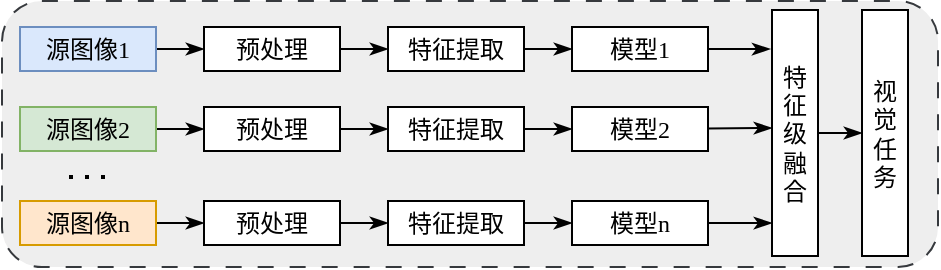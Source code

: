 <mxfile version="26.2.12">
  <diagram name="第 1 页" id="hPecYxOVQj3KBTBvCiyc">
    <mxGraphModel dx="775" dy="378" grid="1" gridSize="10" guides="1" tooltips="1" connect="1" arrows="1" fold="1" page="1" pageScale="1" pageWidth="827" pageHeight="1169" math="0" shadow="0">
      <root>
        <mxCell id="0" />
        <mxCell id="1" parent="0" />
        <mxCell id="nr7OXR1caOk3XzNmi61B-1" value="" style="rounded=1;whiteSpace=wrap;html=1;fontFamily=Helvetica;fontSize=11;labelBackgroundColor=default;fillColor=#eeeeee;strokeColor=#36393d;dashed=1;dashPattern=8 8;" vertex="1" parent="1">
          <mxGeometry x="160" y="184.5" width="468" height="133" as="geometry" />
        </mxCell>
        <mxCell id="nr7OXR1caOk3XzNmi61B-2" style="rounded=0;orthogonalLoop=1;jettySize=auto;html=1;entryX=0;entryY=0.5;entryDx=0;entryDy=0;endArrow=classicThin;endFill=1;" edge="1" parent="1" source="nr7OXR1caOk3XzNmi61B-3" target="nr7OXR1caOk3XzNmi61B-9">
          <mxGeometry relative="1" as="geometry" />
        </mxCell>
        <mxCell id="nr7OXR1caOk3XzNmi61B-3" value="源图像&lt;font face=&quot;Times New Roman&quot;&gt;1&lt;/font&gt;" style="rounded=0;whiteSpace=wrap;html=1;fontFamily=宋体;fontSource=https%3A%2F%2Ffonts.googleapis.com%2Fcss%3Ffamily%3D%25E5%25AE%258B%25E4%25BD%2593;fillColor=#dae8fc;strokeColor=#6c8ebf;" vertex="1" parent="1">
          <mxGeometry x="169" y="197.5" width="68" height="22" as="geometry" />
        </mxCell>
        <mxCell id="nr7OXR1caOk3XzNmi61B-4" style="edgeStyle=none;shape=connector;rounded=0;orthogonalLoop=1;jettySize=auto;html=1;entryX=0;entryY=0.5;entryDx=0;entryDy=0;strokeColor=default;align=center;verticalAlign=middle;fontFamily=Helvetica;fontSize=11;fontColor=default;labelBackgroundColor=default;endArrow=classicThin;endFill=1;" edge="1" parent="1" source="nr7OXR1caOk3XzNmi61B-5" target="nr7OXR1caOk3XzNmi61B-11">
          <mxGeometry relative="1" as="geometry" />
        </mxCell>
        <mxCell id="nr7OXR1caOk3XzNmi61B-5" value="源图像&lt;font face=&quot;Times New Roman&quot;&gt;2&lt;/font&gt;" style="rounded=0;whiteSpace=wrap;html=1;fontFamily=宋体;fontSource=https%3A%2F%2Ffonts.googleapis.com%2Fcss%3Ffamily%3D%25E5%25AE%258B%25E4%25BD%2593;fillColor=#d5e8d4;strokeColor=#82b366;" vertex="1" parent="1">
          <mxGeometry x="169" y="237.5" width="68" height="22" as="geometry" />
        </mxCell>
        <mxCell id="nr7OXR1caOk3XzNmi61B-6" style="edgeStyle=none;shape=connector;rounded=0;orthogonalLoop=1;jettySize=auto;html=1;entryX=0;entryY=0.5;entryDx=0;entryDy=0;strokeColor=default;align=center;verticalAlign=middle;fontFamily=Helvetica;fontSize=11;fontColor=default;labelBackgroundColor=default;endArrow=classicThin;endFill=1;" edge="1" parent="1" source="nr7OXR1caOk3XzNmi61B-7" target="nr7OXR1caOk3XzNmi61B-13">
          <mxGeometry relative="1" as="geometry" />
        </mxCell>
        <mxCell id="nr7OXR1caOk3XzNmi61B-7" value="源图像&lt;font face=&quot;Times New Roman&quot;&gt;n&lt;/font&gt;" style="rounded=0;whiteSpace=wrap;html=1;fontFamily=宋体;fontSource=https%3A%2F%2Ffonts.googleapis.com%2Fcss%3Ffamily%3D%25E5%25AE%258B%25E4%25BD%2593;fillColor=#ffe6cc;strokeColor=#d79b00;" vertex="1" parent="1">
          <mxGeometry x="169" y="284.5" width="68" height="22" as="geometry" />
        </mxCell>
        <mxCell id="nr7OXR1caOk3XzNmi61B-8" style="edgeStyle=none;shape=connector;rounded=0;orthogonalLoop=1;jettySize=auto;html=1;entryX=0;entryY=0.5;entryDx=0;entryDy=0;strokeColor=default;align=center;verticalAlign=middle;fontFamily=Helvetica;fontSize=11;fontColor=default;labelBackgroundColor=default;endArrow=classicThin;endFill=1;" edge="1" parent="1" source="nr7OXR1caOk3XzNmi61B-9" target="nr7OXR1caOk3XzNmi61B-18">
          <mxGeometry relative="1" as="geometry" />
        </mxCell>
        <mxCell id="nr7OXR1caOk3XzNmi61B-9" value="预处理" style="rounded=0;whiteSpace=wrap;html=1;fontFamily=宋体;fontSource=https%3A%2F%2Ffonts.googleapis.com%2Fcss%3Ffamily%3D%25E5%25AE%258B%25E4%25BD%2593;" vertex="1" parent="1">
          <mxGeometry x="261" y="197.5" width="68" height="22" as="geometry" />
        </mxCell>
        <mxCell id="nr7OXR1caOk3XzNmi61B-10" style="edgeStyle=none;shape=connector;rounded=0;orthogonalLoop=1;jettySize=auto;html=1;entryX=0;entryY=0.5;entryDx=0;entryDy=0;strokeColor=default;align=center;verticalAlign=middle;fontFamily=Helvetica;fontSize=11;fontColor=default;labelBackgroundColor=default;endArrow=classicThin;endFill=1;" edge="1" parent="1" source="nr7OXR1caOk3XzNmi61B-11" target="nr7OXR1caOk3XzNmi61B-19">
          <mxGeometry relative="1" as="geometry" />
        </mxCell>
        <mxCell id="nr7OXR1caOk3XzNmi61B-11" value="预处理" style="rounded=0;whiteSpace=wrap;html=1;fontFamily=宋体;fontSource=https%3A%2F%2Ffonts.googleapis.com%2Fcss%3Ffamily%3D%25E5%25AE%258B%25E4%25BD%2593;" vertex="1" parent="1">
          <mxGeometry x="261" y="237.5" width="68" height="22" as="geometry" />
        </mxCell>
        <mxCell id="nr7OXR1caOk3XzNmi61B-12" style="edgeStyle=none;shape=connector;rounded=0;orthogonalLoop=1;jettySize=auto;html=1;entryX=0;entryY=0.5;entryDx=0;entryDy=0;strokeColor=default;align=center;verticalAlign=middle;fontFamily=Helvetica;fontSize=11;fontColor=default;labelBackgroundColor=default;endArrow=classicThin;endFill=1;" edge="1" parent="1" source="nr7OXR1caOk3XzNmi61B-13" target="nr7OXR1caOk3XzNmi61B-20">
          <mxGeometry relative="1" as="geometry" />
        </mxCell>
        <mxCell id="nr7OXR1caOk3XzNmi61B-13" value="预处理" style="rounded=0;whiteSpace=wrap;html=1;fontFamily=宋体;fontSource=https%3A%2F%2Ffonts.googleapis.com%2Fcss%3Ffamily%3D%25E5%25AE%258B%25E4%25BD%2593;" vertex="1" parent="1">
          <mxGeometry x="261" y="284.5" width="68" height="22" as="geometry" />
        </mxCell>
        <mxCell id="nr7OXR1caOk3XzNmi61B-14" value="" style="endArrow=none;dashed=1;html=1;dashPattern=1 3;strokeWidth=2;rounded=0;strokeColor=default;align=center;verticalAlign=middle;fontFamily=宋体;fontSize=11;fontColor=default;labelBackgroundColor=default;exitX=1;exitY=0.5;exitDx=0;exitDy=0;fontSource=https%3A%2F%2Ffonts.googleapis.com%2Fcss%3Ffamily%3D%25E5%25AE%258B%25E4%25BD%2593;" edge="1" parent="1">
          <mxGeometry width="50" height="50" relative="1" as="geometry">
            <mxPoint x="193.5" y="272.5" as="sourcePoint" />
            <mxPoint x="212.5" y="272.5" as="targetPoint" />
          </mxGeometry>
        </mxCell>
        <mxCell id="nr7OXR1caOk3XzNmi61B-15" style="edgeStyle=none;shape=connector;rounded=0;orthogonalLoop=1;jettySize=auto;html=1;entryX=0;entryY=0.5;entryDx=0;entryDy=0;strokeColor=default;align=center;verticalAlign=middle;fontFamily=Helvetica;fontSize=11;fontColor=default;labelBackgroundColor=default;endArrow=classicThin;endFill=1;" edge="1" parent="1" source="nr7OXR1caOk3XzNmi61B-16" target="nr7OXR1caOk3XzNmi61B-17">
          <mxGeometry relative="1" as="geometry" />
        </mxCell>
        <mxCell id="nr7OXR1caOk3XzNmi61B-16" value="特征级融合" style="rounded=0;whiteSpace=wrap;html=1;fontFamily=宋体;fontSource=https%3A%2F%2Ffonts.googleapis.com%2Fcss%3Ffamily%3D%25E5%25AE%258B%25E4%25BD%2593;" vertex="1" parent="1">
          <mxGeometry x="545" y="189" width="23" height="123" as="geometry" />
        </mxCell>
        <mxCell id="nr7OXR1caOk3XzNmi61B-17" value="视觉任务" style="rounded=0;whiteSpace=wrap;html=1;fontFamily=宋体;fontSource=https%3A%2F%2Ffonts.googleapis.com%2Fcss%3Ffamily%3D%25E5%25AE%258B%25E4%25BD%2593;" vertex="1" parent="1">
          <mxGeometry x="590" y="189" width="23" height="123" as="geometry" />
        </mxCell>
        <mxCell id="nr7OXR1caOk3XzNmi61B-28" style="edgeStyle=none;shape=connector;rounded=0;orthogonalLoop=1;jettySize=auto;html=1;entryX=0;entryY=0.5;entryDx=0;entryDy=0;strokeColor=default;align=center;verticalAlign=middle;fontFamily=Helvetica;fontSize=11;fontColor=default;labelBackgroundColor=default;endArrow=classicThin;endFill=1;" edge="1" parent="1" source="nr7OXR1caOk3XzNmi61B-18" target="nr7OXR1caOk3XzNmi61B-24">
          <mxGeometry relative="1" as="geometry" />
        </mxCell>
        <mxCell id="nr7OXR1caOk3XzNmi61B-18" value="特征提取" style="rounded=0;whiteSpace=wrap;html=1;fontFamily=宋体;fontSource=https%3A%2F%2Ffonts.googleapis.com%2Fcss%3Ffamily%3D%25E5%25AE%258B%25E4%25BD%2593;" vertex="1" parent="1">
          <mxGeometry x="353" y="197.5" width="68" height="22" as="geometry" />
        </mxCell>
        <mxCell id="nr7OXR1caOk3XzNmi61B-29" style="edgeStyle=none;shape=connector;rounded=0;orthogonalLoop=1;jettySize=auto;html=1;entryX=0;entryY=0.5;entryDx=0;entryDy=0;strokeColor=default;align=center;verticalAlign=middle;fontFamily=Helvetica;fontSize=11;fontColor=default;labelBackgroundColor=default;endArrow=classicThin;endFill=1;" edge="1" parent="1" source="nr7OXR1caOk3XzNmi61B-19" target="nr7OXR1caOk3XzNmi61B-25">
          <mxGeometry relative="1" as="geometry" />
        </mxCell>
        <mxCell id="nr7OXR1caOk3XzNmi61B-19" value="特征提取" style="rounded=0;whiteSpace=wrap;html=1;fontFamily=宋体;fontSource=https%3A%2F%2Ffonts.googleapis.com%2Fcss%3Ffamily%3D%25E5%25AE%258B%25E4%25BD%2593;" vertex="1" parent="1">
          <mxGeometry x="353" y="237.5" width="68" height="22" as="geometry" />
        </mxCell>
        <mxCell id="nr7OXR1caOk3XzNmi61B-30" style="edgeStyle=none;shape=connector;rounded=0;orthogonalLoop=1;jettySize=auto;html=1;entryX=0;entryY=0.5;entryDx=0;entryDy=0;strokeColor=default;align=center;verticalAlign=middle;fontFamily=Helvetica;fontSize=11;fontColor=default;labelBackgroundColor=default;endArrow=classicThin;endFill=1;" edge="1" parent="1" source="nr7OXR1caOk3XzNmi61B-20" target="nr7OXR1caOk3XzNmi61B-26">
          <mxGeometry relative="1" as="geometry" />
        </mxCell>
        <mxCell id="nr7OXR1caOk3XzNmi61B-20" value="特征提取" style="rounded=0;whiteSpace=wrap;html=1;fontFamily=宋体;fontSource=https%3A%2F%2Ffonts.googleapis.com%2Fcss%3Ffamily%3D%25E5%25AE%258B%25E4%25BD%2593;" vertex="1" parent="1">
          <mxGeometry x="353" y="284.5" width="68" height="22" as="geometry" />
        </mxCell>
        <mxCell id="nr7OXR1caOk3XzNmi61B-24" value="模型&lt;font face=&quot;Times New Roman&quot;&gt;1&lt;/font&gt;" style="rounded=0;whiteSpace=wrap;html=1;fontFamily=宋体;fontSource=https%3A%2F%2Ffonts.googleapis.com%2Fcss%3Ffamily%3D%25E5%25AE%258B%25E4%25BD%2593;" vertex="1" parent="1">
          <mxGeometry x="445" y="197.5" width="68" height="22" as="geometry" />
        </mxCell>
        <mxCell id="nr7OXR1caOk3XzNmi61B-25" value="模型&lt;font face=&quot;Times New Roman&quot;&gt;2&lt;/font&gt;" style="rounded=0;whiteSpace=wrap;html=1;fontFamily=宋体;fontSource=https%3A%2F%2Ffonts.googleapis.com%2Fcss%3Ffamily%3D%25E5%25AE%258B%25E4%25BD%2593;" vertex="1" parent="1">
          <mxGeometry x="445" y="237.5" width="68" height="22" as="geometry" />
        </mxCell>
        <mxCell id="nr7OXR1caOk3XzNmi61B-26" value="模型&lt;font face=&quot;Times New Roman&quot;&gt;n&lt;/font&gt;" style="rounded=0;whiteSpace=wrap;html=1;fontFamily=宋体;fontSource=https%3A%2F%2Ffonts.googleapis.com%2Fcss%3Ffamily%3D%25E5%25AE%258B%25E4%25BD%2593;" vertex="1" parent="1">
          <mxGeometry x="445" y="284.5" width="68" height="22" as="geometry" />
        </mxCell>
        <mxCell id="nr7OXR1caOk3XzNmi61B-31" style="edgeStyle=none;shape=connector;rounded=0;orthogonalLoop=1;jettySize=auto;html=1;strokeColor=default;align=center;verticalAlign=middle;fontFamily=Helvetica;fontSize=11;fontColor=default;labelBackgroundColor=default;endArrow=classicThin;endFill=1;" edge="1" parent="1" source="nr7OXR1caOk3XzNmi61B-25">
          <mxGeometry relative="1" as="geometry">
            <mxPoint x="545" y="248" as="targetPoint" />
          </mxGeometry>
        </mxCell>
        <mxCell id="nr7OXR1caOk3XzNmi61B-32" style="edgeStyle=none;shape=connector;rounded=0;orthogonalLoop=1;jettySize=auto;html=1;entryX=-0.039;entryY=0.159;entryDx=0;entryDy=0;entryPerimeter=0;strokeColor=default;align=center;verticalAlign=middle;fontFamily=Helvetica;fontSize=11;fontColor=default;labelBackgroundColor=default;endArrow=classicThin;endFill=1;" edge="1" parent="1" source="nr7OXR1caOk3XzNmi61B-24" target="nr7OXR1caOk3XzNmi61B-16">
          <mxGeometry relative="1" as="geometry" />
        </mxCell>
        <mxCell id="nr7OXR1caOk3XzNmi61B-33" style="edgeStyle=none;shape=connector;rounded=0;orthogonalLoop=1;jettySize=auto;html=1;entryX=0;entryY=0.866;entryDx=0;entryDy=0;entryPerimeter=0;strokeColor=default;align=center;verticalAlign=middle;fontFamily=Helvetica;fontSize=11;fontColor=default;labelBackgroundColor=default;endArrow=classicThin;endFill=1;" edge="1" parent="1" source="nr7OXR1caOk3XzNmi61B-26" target="nr7OXR1caOk3XzNmi61B-16">
          <mxGeometry relative="1" as="geometry" />
        </mxCell>
      </root>
    </mxGraphModel>
  </diagram>
</mxfile>
